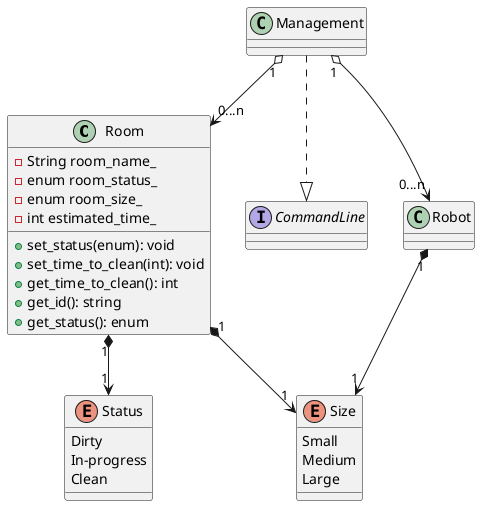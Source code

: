 @startuml
class Room {
    - String room_name_
    - enum room_status_
    - enum room_size_
    - int estimated_time_
    + set_status(enum): void
    + set_time_to_clean(int): void 
    + get_time_to_clean(): int
    + get_id(): string
    + get_status(): enum
}

enum Status {
    Dirty
    In-progress
    Clean
}

enum Size {
    Small
    Medium
    Large
}

interface CommandLine {}

Management "1" o--> "0...n" Room
Management "1" o--> "0...n" Robot
Room "1" *--> "1" Status
Room "1" *--> "1" Size
Robot "1" *--> "1" Size
Management ..|> CommandLine
@enduml
